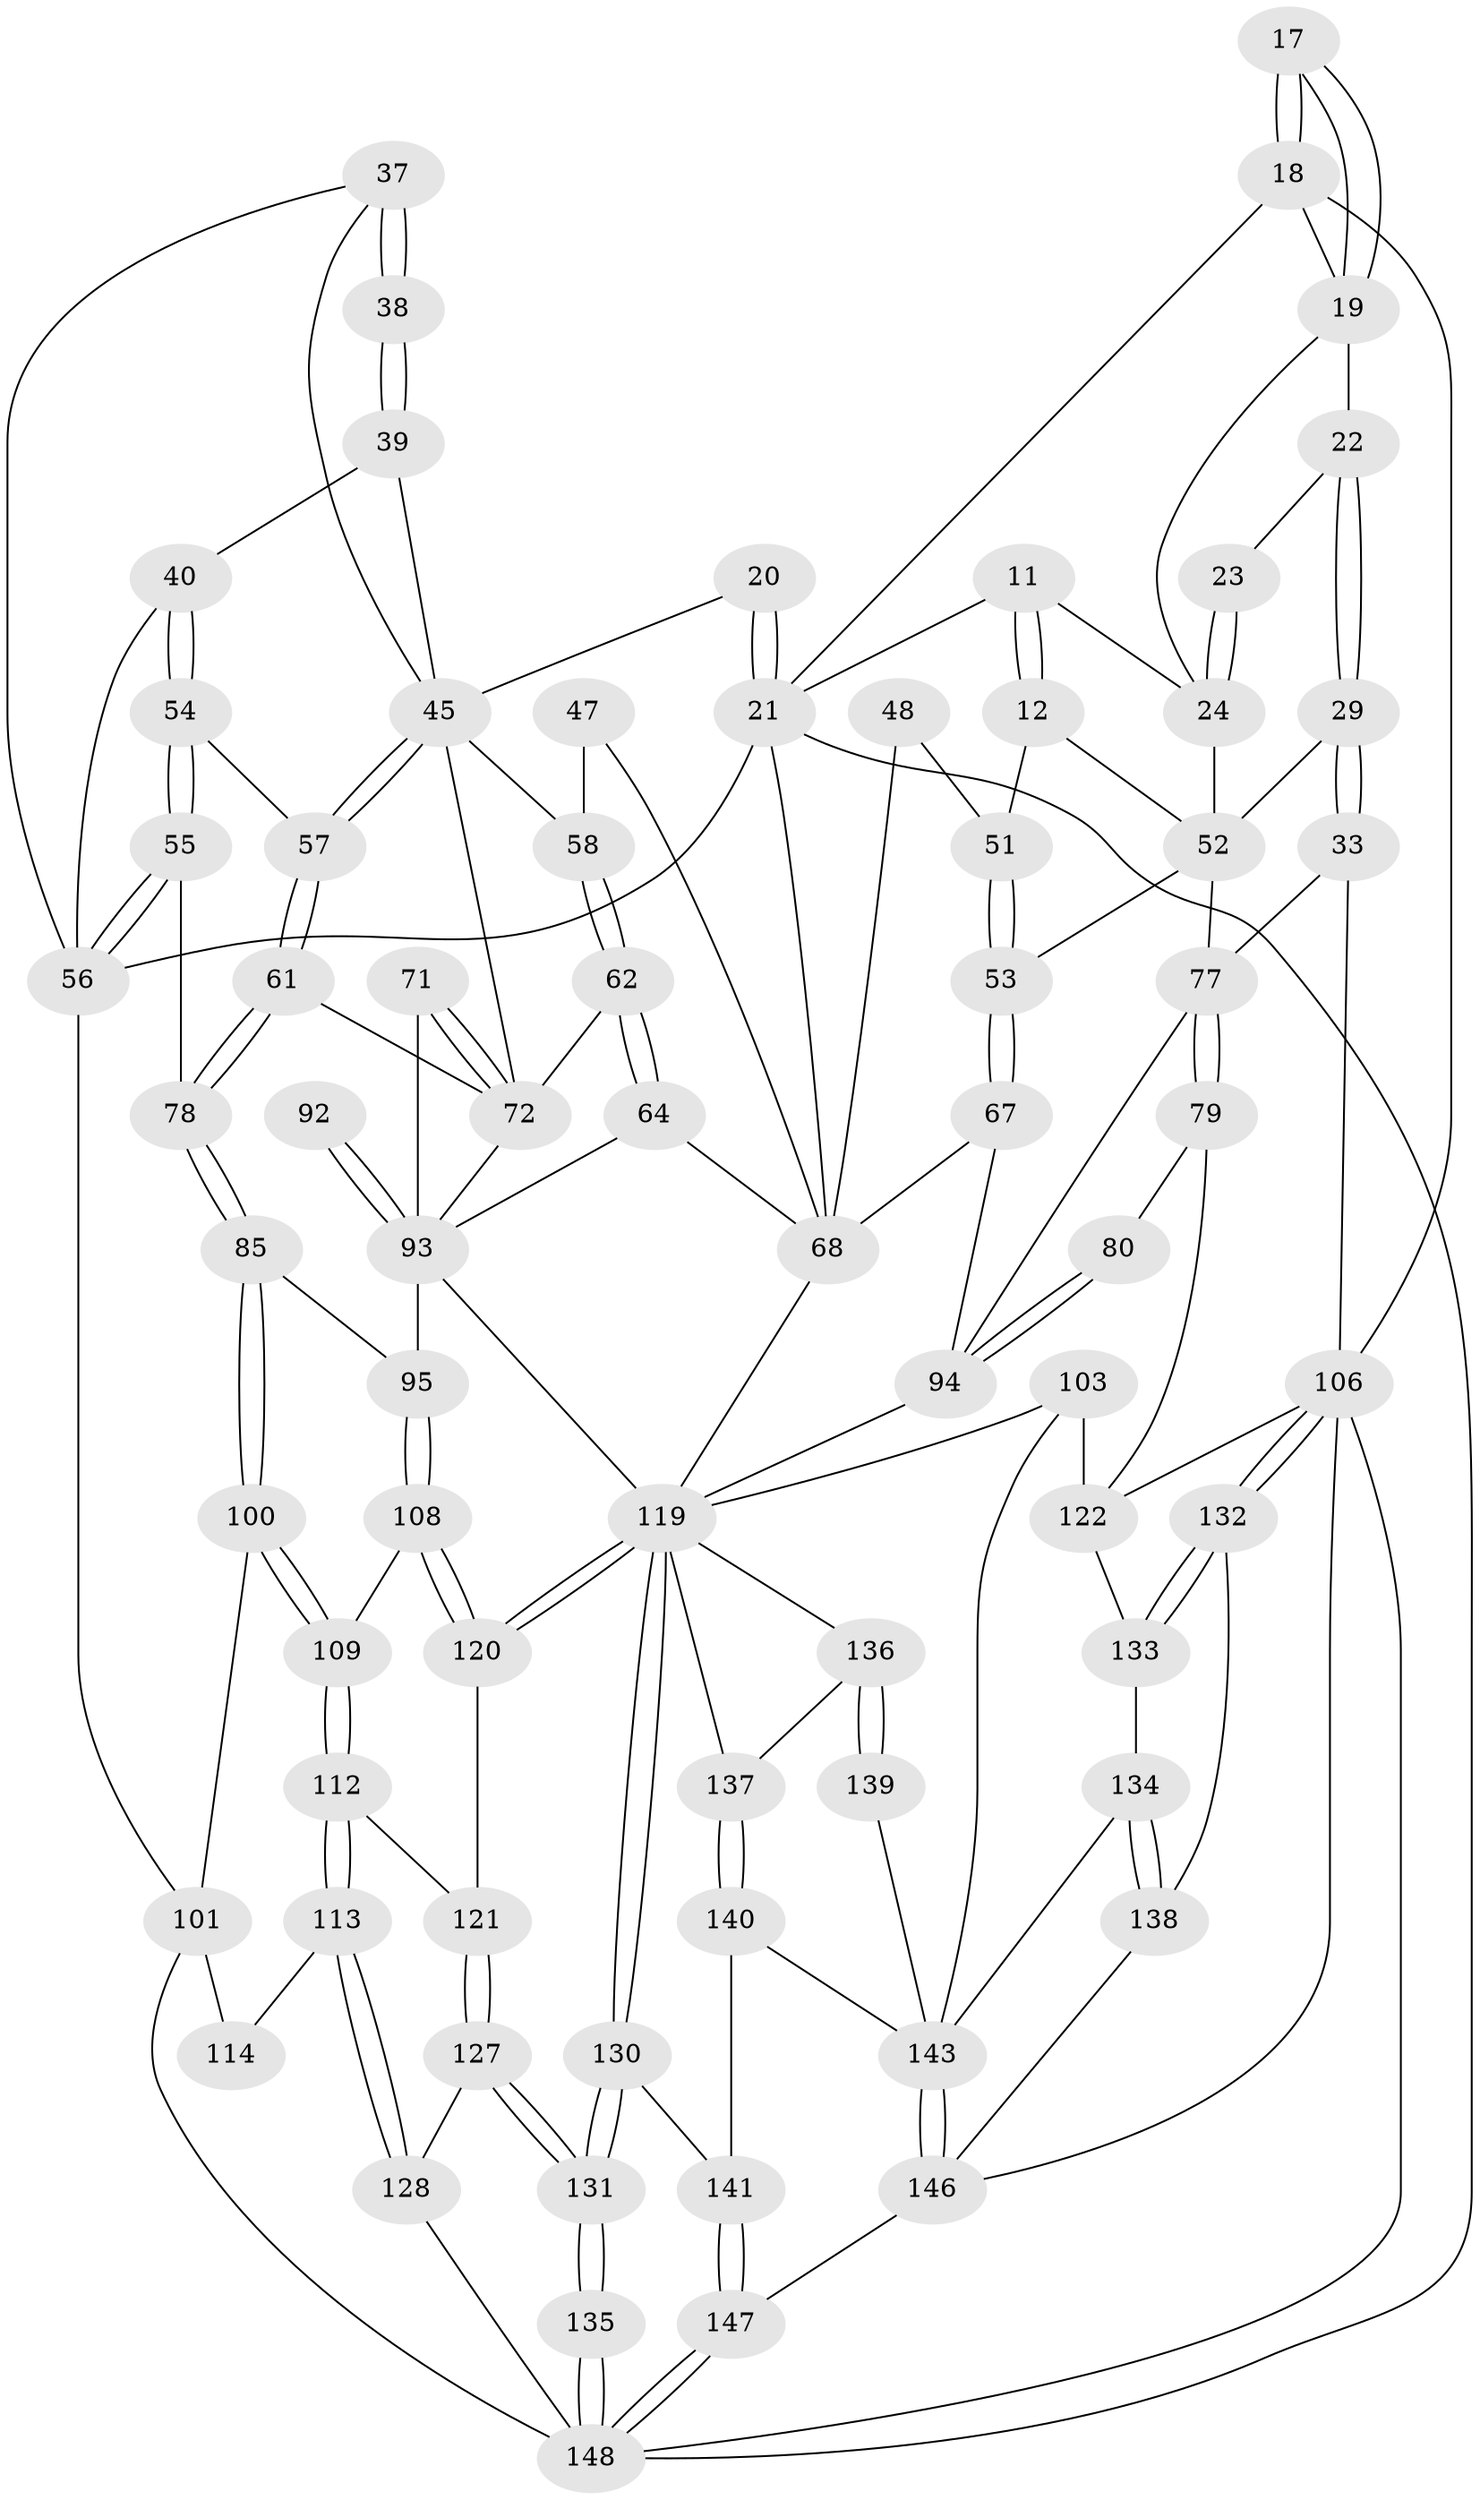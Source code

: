 // original degree distribution, {3: 0.013513513513513514, 6: 0.22297297297297297, 5: 0.527027027027027, 4: 0.23648648648648649}
// Generated by graph-tools (version 1.1) at 2025/59/03/09/25 04:59:55]
// undirected, 74 vertices, 170 edges
graph export_dot {
graph [start="1"]
  node [color=gray90,style=filled];
  11 [pos="+0.7718057231002023+0",super="+6"];
  12 [pos="+0.6959233487951633+0.1491376853293494"];
  17 [pos="+1+0.07023177656735491"];
  18 [pos="+1+0.06451240869858921",super="+7"];
  19 [pos="+0.9712292975512635+0.12727894486529281",super="+8"];
  20 [pos="+0.30433328867593357+0.15070444599174682"];
  21 [pos="+0.23199171100869356+0.030121616861392083",super="+4+16"];
  22 [pos="+0.959285823135056+0.13192525851049397"];
  23 [pos="+0.9386850834652745+0.12959810612992342"];
  24 [pos="+0.8143637049365111+0.180092702954272",super="+10+9"];
  29 [pos="+0.9318614454872026+0.25529738416378056"];
  33 [pos="+1+0.3044586455993541",super="+32"];
  37 [pos="+0.17091755737916475+0.1322907654000862",super="+36"];
  38 [pos="+0.16227033616265918+0.2274419368739239"];
  39 [pos="+0.15729715756187948+0.24028198865146674"];
  40 [pos="+0.1361623210684449+0.24195332968301578"];
  45 [pos="+0.21443939713581703+0.2827207024569896",super="+44+41"];
  47 [pos="+0.372038950065666+0.2875929396297487"];
  48 [pos="+0.5682102745214579+0.32081354589790767",super="+14"];
  51 [pos="+0.6645548059085348+0.23781727734894098",super="+13"];
  52 [pos="+0.8079632844118374+0.3573672453004857",super="+30"];
  53 [pos="+0.680720044653363+0.3473119372424925"];
  54 [pos="+0.039858597451298654+0.3607799117782833"];
  55 [pos="+0+0.3896861223970559"];
  56 [pos="+0+0.37731750520181645",super="+28+27+26"];
  57 [pos="+0.15703568181075814+0.3806005824422511"];
  58 [pos="+0.36420279081465384+0.2918039799518546",super="+43+42"];
  61 [pos="+0.19027419538538212+0.4169638665755033"];
  62 [pos="+0.3161426219581165+0.35067449069448653"];
  64 [pos="+0.42358981664287093+0.39705198027676936"];
  67 [pos="+0.6162203210730204+0.4085274994974813"];
  68 [pos="+0.6119807115305592+0.4098562960310068",super="+49+50"];
  71 [pos="+0.34645764830393294+0.4308527902125971"];
  72 [pos="+0.21660313342853413+0.4523051783071537",super="+60+63"];
  77 [pos="+0.9515294296869221+0.43689825926036385",super="+66"];
  78 [pos="+0.0708950858177985+0.4929663378940154"];
  79 [pos="+0.8945278170150139+0.4996210352686749"];
  80 [pos="+0.8763725587267079+0.4917926281589367"];
  85 [pos="+0.12453365158275703+0.5498656356872661"];
  92 [pos="+0.357024273582766+0.606853112811106"];
  93 [pos="+0.31508393520644074+0.6061320859904599",super="+83+91"];
  94 [pos="+0.7930259979834988+0.5559654947679871",super="+86+76+75"];
  95 [pos="+0.27875019605418716+0.6078233556479101",super="+84"];
  100 [pos="+0.12026877353870201+0.5859048807357248"];
  101 [pos="+0.06994752420838588+0.6067000288528351",super="+96+97"];
  103 [pos="+0.7890986359534452+0.635055211164249",super="+102"];
  106 [pos="+1+0.8321332220297452",super="+88+105"];
  108 [pos="+0.26233723679579235+0.6216675978542787"];
  109 [pos="+0.1555978099095354+0.6359205858483662"];
  112 [pos="+0.14961055312268404+0.6880067981879571"];
  113 [pos="+0.08737726951409172+0.7339591716945952"];
  114 [pos="+0.02366571646638187+0.6946443164243775"];
  119 [pos="+0.3207785248802293+0.8076848761551576",super="+118+111+110+107"];
  120 [pos="+0.2548888321813263+0.7402805050090892"];
  121 [pos="+0.19656992670037435+0.7277462207578302"];
  122 [pos="+0.8730019588666037+0.6954544064989492",super="+89+90"];
  127 [pos="+0.1670048481175091+0.7873103811302861"];
  128 [pos="+0.08858008601417794+0.7936809962317861"];
  130 [pos="+0.2888275399674624+0.8521137288097802"];
  131 [pos="+0.2450831256571945+0.8736539730421389"];
  132 [pos="+0.9354976656984249+0.838166027241736"];
  133 [pos="+0.8659806705817468+0.7595993012133395",super="+123"];
  134 [pos="+0.8292766803900314+0.8666474027856587",super="+124"];
  135 [pos="+0.18994560387163834+0.9223175774518324"];
  136 [pos="+0.4869781932774653+0.8600644359052227",super="+117"];
  137 [pos="+0.41178857950890957+0.8346536948727726"];
  138 [pos="+0.8894637812607565+0.8988665391631281"];
  139 [pos="+0.5202330843943815+0.9016912850357589",super="+116"];
  140 [pos="+0.45799303251786655+0.9909082772518211"];
  141 [pos="+0.3167980042945715+0.9035779423365747"];
  143 [pos="+0.5098699295471072+1",super="+126+115+125+142"];
  146 [pos="+0.5213181276601958+1",super="+145+144"];
  147 [pos="+0.3560652472062395+1"];
  148 [pos="+0.23894527274509816+1",super="+99+98+129"];
  11 -- 12;
  11 -- 12;
  11 -- 21;
  11 -- 24;
  12 -- 52;
  12 -- 51;
  17 -- 18 [weight=2];
  17 -- 18;
  17 -- 19;
  17 -- 19;
  18 -- 21;
  18 -- 106 [weight=2];
  18 -- 19;
  19 -- 22;
  19 -- 24;
  20 -- 21 [weight=2];
  20 -- 21;
  20 -- 45;
  21 -- 56 [weight=2];
  21 -- 68;
  21 -- 148;
  22 -- 23;
  22 -- 29;
  22 -- 29;
  23 -- 24 [weight=2];
  23 -- 24;
  24 -- 52;
  29 -- 33;
  29 -- 33;
  29 -- 52;
  33 -- 77 [weight=2];
  33 -- 106;
  37 -- 38 [weight=2];
  37 -- 38;
  37 -- 56;
  37 -- 45;
  38 -- 39;
  38 -- 39;
  39 -- 40;
  39 -- 45;
  40 -- 54;
  40 -- 54;
  40 -- 56;
  45 -- 57;
  45 -- 57;
  45 -- 58 [weight=2];
  45 -- 72;
  47 -- 58 [weight=2];
  47 -- 68;
  48 -- 51 [weight=2];
  48 -- 68 [weight=2];
  51 -- 53;
  51 -- 53;
  52 -- 53;
  52 -- 77;
  53 -- 67;
  53 -- 67;
  54 -- 55;
  54 -- 55;
  54 -- 57;
  55 -- 56;
  55 -- 56;
  55 -- 78;
  56 -- 101;
  57 -- 61;
  57 -- 61;
  58 -- 62;
  58 -- 62;
  61 -- 78;
  61 -- 78;
  61 -- 72;
  62 -- 64;
  62 -- 64;
  62 -- 72;
  64 -- 68;
  64 -- 93;
  67 -- 68;
  67 -- 94;
  68 -- 119;
  71 -- 72 [weight=2];
  71 -- 72;
  71 -- 93;
  72 -- 93;
  77 -- 79;
  77 -- 79;
  77 -- 94;
  78 -- 85;
  78 -- 85;
  79 -- 80;
  79 -- 122;
  80 -- 94 [weight=2];
  80 -- 94;
  85 -- 100;
  85 -- 100;
  85 -- 95;
  92 -- 93 [weight=3];
  92 -- 93;
  93 -- 95 [weight=2];
  93 -- 119 [weight=2];
  94 -- 119 [weight=2];
  95 -- 108;
  95 -- 108;
  100 -- 101;
  100 -- 109;
  100 -- 109;
  101 -- 114 [weight=2];
  101 -- 148;
  103 -- 119;
  103 -- 143;
  103 -- 122 [weight=2];
  106 -- 132;
  106 -- 132;
  106 -- 148;
  106 -- 122;
  106 -- 146;
  108 -- 109;
  108 -- 120;
  108 -- 120;
  109 -- 112;
  109 -- 112;
  112 -- 113;
  112 -- 113;
  112 -- 121;
  113 -- 114;
  113 -- 128;
  113 -- 128;
  119 -- 120;
  119 -- 120;
  119 -- 130;
  119 -- 130;
  119 -- 137;
  119 -- 136;
  120 -- 121;
  121 -- 127;
  121 -- 127;
  122 -- 133;
  127 -- 128;
  127 -- 131;
  127 -- 131;
  128 -- 148;
  130 -- 131;
  130 -- 131;
  130 -- 141;
  131 -- 135;
  131 -- 135;
  132 -- 133;
  132 -- 133;
  132 -- 138;
  133 -- 134 [weight=2];
  134 -- 138;
  134 -- 138;
  134 -- 143;
  135 -- 148 [weight=2];
  135 -- 148;
  136 -- 137;
  136 -- 139 [weight=2];
  136 -- 139;
  137 -- 140;
  137 -- 140;
  138 -- 146;
  139 -- 143 [weight=2];
  140 -- 141;
  140 -- 143;
  141 -- 147;
  141 -- 147;
  143 -- 146 [weight=2];
  143 -- 146;
  146 -- 147;
  147 -- 148;
  147 -- 148;
}
